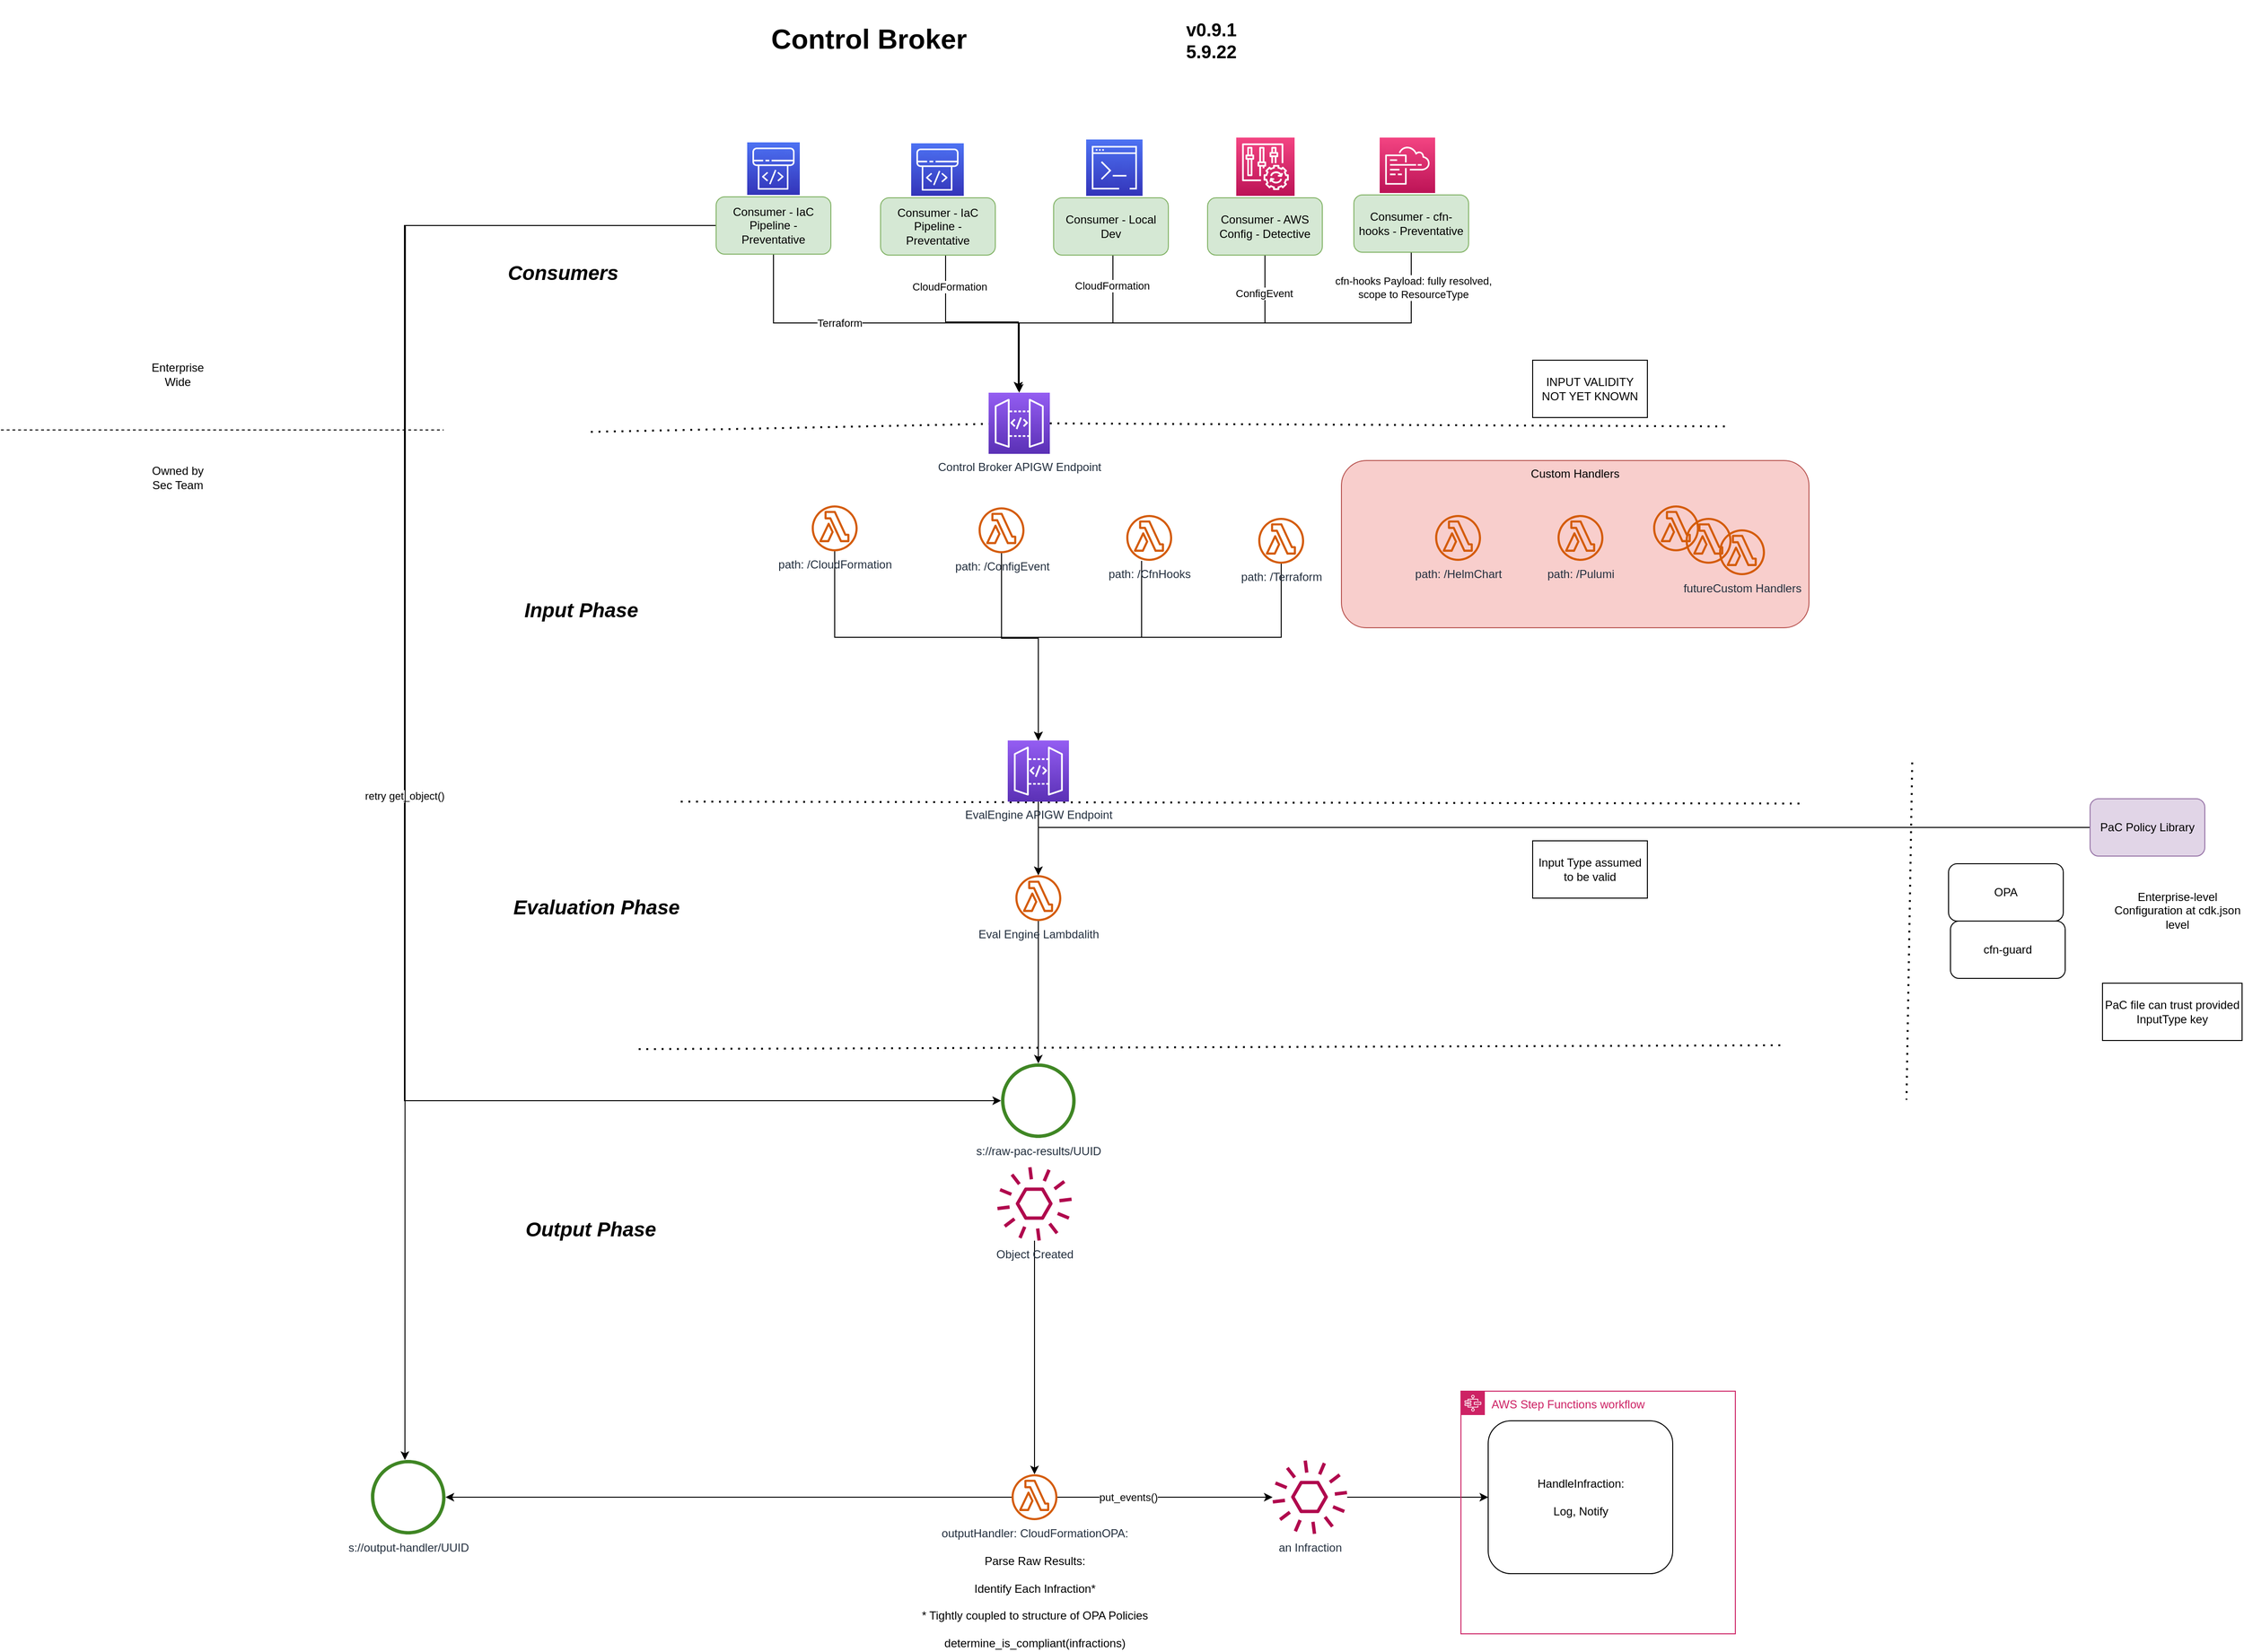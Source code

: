 <mxfile version="18.0.1" type="device"><diagram id="O6_g6rfeyY3l5yGmUPyJ" name="Page-1"><mxGraphModel dx="1346" dy="332" grid="0" gridSize="10" guides="1" tooltips="1" connect="1" arrows="1" fold="1" page="0" pageScale="1" pageWidth="850" pageHeight="1100" math="0" shadow="0"><root><mxCell id="0"/><mxCell id="1" parent="0"/><mxCell id="byVDY29nQZF4VSURBHe3-1" value="Custom Handlers" style="fillColor=#f8cecc;strokeColor=#b85450;dashed=0;verticalAlign=top;fontStyle=0;rounded=1;" parent="1" vertex="1"><mxGeometry x="3681" y="2134" width="489" height="175" as="geometry"/></mxCell><mxCell id="byVDY29nQZF4VSURBHe3-5" style="edgeStyle=orthogonalEdgeStyle;rounded=0;orthogonalLoop=1;jettySize=auto;html=1;" parent="1" source="byVDY29nQZF4VSURBHe3-7" edge="1"><mxGeometry relative="1" as="geometry"><mxPoint x="3343" y="2061" as="targetPoint"/><Array as="points"><mxPoint x="3267" y="1989"/><mxPoint x="3343" y="1989"/></Array></mxGeometry></mxCell><mxCell id="byVDY29nQZF4VSURBHe3-6" value="CloudFormation" style="edgeLabel;html=1;align=center;verticalAlign=middle;resizable=0;points=[];" parent="byVDY29nQZF4VSURBHe3-5" vertex="1" connectable="0"><mxGeometry x="-0.701" y="4" relative="1" as="geometry"><mxPoint as="offset"/></mxGeometry></mxCell><mxCell id="byVDY29nQZF4VSURBHe3-7" value="Consumer - IaC Pipeline - Preventative" style="rounded=1;whiteSpace=wrap;html=1;fillColor=#d5e8d4;strokeColor=#82b366;" parent="1" vertex="1"><mxGeometry x="3199" y="1859" width="120" height="60" as="geometry"/></mxCell><mxCell id="byVDY29nQZF4VSURBHe3-8" style="edgeStyle=orthogonalEdgeStyle;rounded=0;orthogonalLoop=1;jettySize=auto;html=1;" parent="1" source="byVDY29nQZF4VSURBHe3-10" edge="1"><mxGeometry relative="1" as="geometry"><mxPoint x="3343" y="2061" as="targetPoint"/><Array as="points"><mxPoint x="3442" y="1990"/><mxPoint x="3343" y="1990"/></Array></mxGeometry></mxCell><mxCell id="byVDY29nQZF4VSURBHe3-9" value="CloudFormation" style="edgeLabel;html=1;align=center;verticalAlign=middle;resizable=0;points=[];" parent="byVDY29nQZF4VSURBHe3-8" vertex="1" connectable="0"><mxGeometry x="-0.737" y="-1" relative="1" as="geometry"><mxPoint as="offset"/></mxGeometry></mxCell><mxCell id="byVDY29nQZF4VSURBHe3-10" value="Consumer - Local Dev" style="rounded=1;whiteSpace=wrap;html=1;fillColor=#d5e8d4;strokeColor=#82b366;" parent="1" vertex="1"><mxGeometry x="3380" y="1859" width="120" height="60" as="geometry"/></mxCell><mxCell id="byVDY29nQZF4VSURBHe3-11" value="" style="endArrow=none;dashed=1;html=1;dashPattern=1 3;strokeWidth=2;rounded=0;startArrow=none;" parent="1" source="byVDY29nQZF4VSURBHe3-29" edge="1"><mxGeometry width="50" height="50" relative="1" as="geometry"><mxPoint x="2896" y="2104" as="sourcePoint"/><mxPoint x="4083" y="2098.289" as="targetPoint"/></mxGeometry></mxCell><mxCell id="byVDY29nQZF4VSURBHe3-12" value="Input Type assumed to be valid" style="rounded=0;whiteSpace=wrap;html=1;" parent="1" vertex="1"><mxGeometry x="3881" y="2532" width="120" height="60" as="geometry"/></mxCell><mxCell id="byVDY29nQZF4VSURBHe3-13" value="INPUT VALIDITY NOT YET KNOWN" style="rounded=0;whiteSpace=wrap;html=1;" parent="1" vertex="1"><mxGeometry x="3881" y="2029" width="120" height="60" as="geometry"/></mxCell><mxCell id="byVDY29nQZF4VSURBHe3-16" value="" style="endArrow=none;dashed=1;html=1;dashPattern=1 3;strokeWidth=2;rounded=0;" parent="1" edge="1"><mxGeometry width="50" height="50" relative="1" as="geometry"><mxPoint x="2946" y="2750" as="sourcePoint"/><mxPoint x="4140" y="2746" as="targetPoint"/></mxGeometry></mxCell><mxCell id="byVDY29nQZF4VSURBHe3-17" value="" style="endArrow=none;dashed=1;html=1;dashPattern=1 3;strokeWidth=2;rounded=0;startArrow=none;" parent="1" edge="1"><mxGeometry width="50" height="50" relative="1" as="geometry"><mxPoint x="2990" y="2491" as="sourcePoint"/><mxPoint x="4166" y="2493" as="targetPoint"/></mxGeometry></mxCell><mxCell id="byVDY29nQZF4VSURBHe3-69" style="edgeStyle=orthogonalEdgeStyle;rounded=0;orthogonalLoop=1;jettySize=auto;html=1;fontSize=19;" parent="1" source="byVDY29nQZF4VSURBHe3-19" target="byVDY29nQZF4VSURBHe3-62" edge="1"><mxGeometry relative="1" as="geometry"/></mxCell><mxCell id="byVDY29nQZF4VSURBHe3-19" value="PaC Policy Library" style="rounded=1;whiteSpace=wrap;html=1;fillColor=#e1d5e7;strokeColor=#9673a6;" parent="1" vertex="1"><mxGeometry x="4464" y="2488" width="120" height="60" as="geometry"/></mxCell><mxCell id="byVDY29nQZF4VSURBHe3-20" value="PaC file can trust provided InputType key" style="rounded=0;whiteSpace=wrap;html=1;" parent="1" vertex="1"><mxGeometry x="4477" y="2681" width="146" height="60" as="geometry"/></mxCell><mxCell id="byVDY29nQZF4VSURBHe3-21" style="edgeStyle=orthogonalEdgeStyle;rounded=0;orthogonalLoop=1;jettySize=auto;html=1;" parent="1" source="byVDY29nQZF4VSURBHe3-23" edge="1"><mxGeometry relative="1" as="geometry"><mxPoint x="3343" y="2061" as="targetPoint"/><Array as="points"><mxPoint x="3601" y="1990"/><mxPoint x="3343" y="1990"/></Array></mxGeometry></mxCell><mxCell id="byVDY29nQZF4VSURBHe3-22" value="ConfigEvent" style="edgeLabel;html=1;align=center;verticalAlign=middle;resizable=0;points=[];" parent="byVDY29nQZF4VSURBHe3-21" vertex="1" connectable="0"><mxGeometry x="-0.799" y="-1" relative="1" as="geometry"><mxPoint as="offset"/></mxGeometry></mxCell><mxCell id="byVDY29nQZF4VSURBHe3-23" value="Consumer - AWS Config - Detective" style="rounded=1;whiteSpace=wrap;html=1;fillColor=#d5e8d4;strokeColor=#82b366;" parent="1" vertex="1"><mxGeometry x="3541" y="1859" width="120" height="60" as="geometry"/></mxCell><mxCell id="byVDY29nQZF4VSURBHe3-24" style="edgeStyle=orthogonalEdgeStyle;rounded=0;orthogonalLoop=1;jettySize=auto;html=1;" parent="1" source="byVDY29nQZF4VSURBHe3-28" edge="1"><mxGeometry relative="1" as="geometry"><mxPoint x="3343" y="2061" as="targetPoint"/><Array as="points"><mxPoint x="3087" y="1990"/><mxPoint x="3343" y="1990"/></Array></mxGeometry></mxCell><mxCell id="byVDY29nQZF4VSURBHe3-25" value="Terraform" style="edgeLabel;html=1;align=center;verticalAlign=middle;resizable=0;points=[];" parent="byVDY29nQZF4VSURBHe3-24" vertex="1" connectable="0"><mxGeometry x="-0.293" relative="1" as="geometry"><mxPoint as="offset"/></mxGeometry></mxCell><mxCell id="byVDY29nQZF4VSURBHe3-26" style="edgeStyle=orthogonalEdgeStyle;rounded=0;orthogonalLoop=1;jettySize=auto;html=1;" parent="1" source="byVDY29nQZF4VSURBHe3-28" target="Pe6eLcHGZdQqA4otXiGX-3" edge="1"><mxGeometry relative="1" as="geometry"><mxPoint x="2766" y="1993.001" as="targetPoint"/><Array as="points"><mxPoint x="2701" y="1888"/><mxPoint x="2701" y="2804"/></Array></mxGeometry></mxCell><mxCell id="byVDY29nQZF4VSURBHe3-27" value="retry get_object()" style="edgeLabel;html=1;align=center;verticalAlign=middle;resizable=0;points=[];" parent="byVDY29nQZF4VSURBHe3-26" vertex="1" connectable="0"><mxGeometry x="-0.011" relative="1" as="geometry"><mxPoint as="offset"/></mxGeometry></mxCell><mxCell id="Pe6eLcHGZdQqA4otXiGX-18" style="edgeStyle=orthogonalEdgeStyle;rounded=0;orthogonalLoop=1;jettySize=auto;html=1;fontSize=21;" parent="1" source="byVDY29nQZF4VSURBHe3-28" edge="1"><mxGeometry relative="1" as="geometry"><mxPoint x="2701.5" y="3180" as="targetPoint"/></mxGeometry></mxCell><mxCell id="byVDY29nQZF4VSURBHe3-28" value="Consumer - IaC Pipeline - Preventative" style="rounded=1;whiteSpace=wrap;html=1;fillColor=#d5e8d4;strokeColor=#82b366;" parent="1" vertex="1"><mxGeometry x="3027" y="1858" width="120" height="60" as="geometry"/></mxCell><mxCell id="byVDY29nQZF4VSURBHe3-29" value="Control Broker APIGW Endpoint" style="sketch=0;points=[[0,0,0],[0.25,0,0],[0.5,0,0],[0.75,0,0],[1,0,0],[0,1,0],[0.25,1,0],[0.5,1,0],[0.75,1,0],[1,1,0],[0,0.25,0],[0,0.5,0],[0,0.75,0],[1,0.25,0],[1,0.5,0],[1,0.75,0]];outlineConnect=0;fontColor=#232F3E;gradientColor=#945DF2;gradientDirection=north;fillColor=#5A30B5;strokeColor=#ffffff;dashed=0;verticalLabelPosition=bottom;verticalAlign=top;align=center;html=1;fontSize=12;fontStyle=0;aspect=fixed;shape=mxgraph.aws4.resourceIcon;resIcon=mxgraph.aws4.api_gateway;" parent="1" vertex="1"><mxGeometry x="3312" y="2063" width="64" height="64" as="geometry"/></mxCell><mxCell id="byVDY29nQZF4VSURBHe3-30" value="" style="endArrow=none;dashed=1;html=1;dashPattern=1 3;strokeWidth=2;rounded=0;" parent="1" target="byVDY29nQZF4VSURBHe3-29" edge="1"><mxGeometry width="50" height="50" relative="1" as="geometry"><mxPoint x="2896" y="2104" as="sourcePoint"/><mxPoint x="4083" y="2098.289" as="targetPoint"/></mxGeometry></mxCell><mxCell id="byVDY29nQZF4VSURBHe3-64" style="edgeStyle=orthogonalEdgeStyle;rounded=0;orthogonalLoop=1;jettySize=auto;html=1;fontSize=19;" parent="1" source="byVDY29nQZF4VSURBHe3-32" target="byVDY29nQZF4VSURBHe3-59" edge="1"><mxGeometry relative="1" as="geometry"><Array as="points"><mxPoint x="3151" y="2319"/><mxPoint x="3364" y="2319"/></Array></mxGeometry></mxCell><mxCell id="byVDY29nQZF4VSURBHe3-32" value="path: /CloudFormation" style="sketch=0;outlineConnect=0;fontColor=#232F3E;gradientColor=none;fillColor=#D45B07;strokeColor=none;dashed=0;verticalLabelPosition=bottom;verticalAlign=top;align=center;html=1;fontSize=12;fontStyle=0;aspect=fixed;pointerEvents=1;shape=mxgraph.aws4.lambda_function;" parent="1" vertex="1"><mxGeometry x="3127" y="2181" width="48" height="48" as="geometry"/></mxCell><mxCell id="byVDY29nQZF4VSURBHe3-65" style="edgeStyle=orthogonalEdgeStyle;rounded=0;orthogonalLoop=1;jettySize=auto;html=1;fontSize=19;" parent="1" source="byVDY29nQZF4VSURBHe3-34" target="byVDY29nQZF4VSURBHe3-59" edge="1"><mxGeometry relative="1" as="geometry"><Array as="points"><mxPoint x="3325" y="2320"/><mxPoint x="3364" y="2320"/></Array></mxGeometry></mxCell><mxCell id="byVDY29nQZF4VSURBHe3-34" value="path: /ConfigEvent" style="sketch=0;outlineConnect=0;fontColor=#232F3E;gradientColor=none;fillColor=#D45B07;strokeColor=none;dashed=0;verticalLabelPosition=bottom;verticalAlign=top;align=center;html=1;fontSize=12;fontStyle=0;aspect=fixed;pointerEvents=1;shape=mxgraph.aws4.lambda_function;" parent="1" vertex="1"><mxGeometry x="3301.5" y="2183" width="48" height="48" as="geometry"/></mxCell><mxCell id="byVDY29nQZF4VSURBHe3-66" style="edgeStyle=orthogonalEdgeStyle;rounded=0;orthogonalLoop=1;jettySize=auto;html=1;fontSize=19;" parent="1" source="byVDY29nQZF4VSURBHe3-37" target="byVDY29nQZF4VSURBHe3-59" edge="1"><mxGeometry relative="1" as="geometry"><Array as="points"><mxPoint x="3618" y="2319"/><mxPoint x="3364" y="2319"/></Array></mxGeometry></mxCell><mxCell id="byVDY29nQZF4VSURBHe3-37" value="path: /Terraform" style="sketch=0;outlineConnect=0;fontColor=#232F3E;gradientColor=none;fillColor=#D45B07;strokeColor=none;dashed=0;verticalLabelPosition=bottom;verticalAlign=top;align=center;html=1;fontSize=12;fontStyle=0;aspect=fixed;pointerEvents=1;shape=mxgraph.aws4.lambda_function;" parent="1" vertex="1"><mxGeometry x="3594" y="2194" width="48" height="48" as="geometry"/></mxCell><mxCell id="byVDY29nQZF4VSURBHe3-38" value="path: /HelmChart" style="sketch=0;outlineConnect=0;fontColor=#232F3E;gradientColor=none;fillColor=#D45B07;strokeColor=none;dashed=0;verticalLabelPosition=bottom;verticalAlign=top;align=center;html=1;fontSize=12;fontStyle=0;aspect=fixed;pointerEvents=1;shape=mxgraph.aws4.lambda_function;" parent="1" vertex="1"><mxGeometry x="3779" y="2191" width="48" height="48" as="geometry"/></mxCell><mxCell id="byVDY29nQZF4VSURBHe3-39" value="path: /Pulumi" style="sketch=0;outlineConnect=0;fontColor=#232F3E;gradientColor=none;fillColor=#D45B07;strokeColor=none;dashed=0;verticalLabelPosition=bottom;verticalAlign=top;align=center;html=1;fontSize=12;fontStyle=0;aspect=fixed;pointerEvents=1;shape=mxgraph.aws4.lambda_function;" parent="1" vertex="1"><mxGeometry x="3907" y="2191" width="48" height="48" as="geometry"/></mxCell><mxCell id="byVDY29nQZF4VSURBHe3-42" value="" style="sketch=0;outlineConnect=0;fontColor=#232F3E;gradientColor=none;fillColor=#D45B07;strokeColor=none;dashed=0;verticalLabelPosition=bottom;verticalAlign=top;align=center;html=1;fontSize=12;fontStyle=0;aspect=fixed;pointerEvents=1;shape=mxgraph.aws4.lambda_function;" parent="1" vertex="1"><mxGeometry x="4007" y="2181" width="48" height="48" as="geometry"/></mxCell><mxCell id="byVDY29nQZF4VSURBHe3-43" value="" style="sketch=0;outlineConnect=0;fontColor=#232F3E;gradientColor=none;fillColor=#D45B07;strokeColor=none;dashed=0;verticalLabelPosition=bottom;verticalAlign=top;align=center;html=1;fontSize=12;fontStyle=0;aspect=fixed;pointerEvents=1;shape=mxgraph.aws4.lambda_function;" parent="1" vertex="1"><mxGeometry x="4041" y="2194" width="48" height="48" as="geometry"/></mxCell><mxCell id="byVDY29nQZF4VSURBHe3-44" value="futureCustom Handlers" style="sketch=0;outlineConnect=0;fontColor=#232F3E;gradientColor=none;fillColor=#D45B07;strokeColor=none;dashed=0;verticalLabelPosition=bottom;verticalAlign=top;align=center;html=1;fontSize=12;fontStyle=0;aspect=fixed;pointerEvents=1;shape=mxgraph.aws4.lambda_function;" parent="1" vertex="1"><mxGeometry x="4076" y="2206" width="48" height="48" as="geometry"/></mxCell><mxCell id="byVDY29nQZF4VSURBHe3-46" value="" style="endArrow=none;dashed=1;html=1;rounded=0;" parent="1" edge="1"><mxGeometry width="50" height="50" relative="1" as="geometry"><mxPoint x="2279" y="2102" as="sourcePoint"/><mxPoint x="2742" y="2102" as="targetPoint"/></mxGeometry></mxCell><mxCell id="byVDY29nQZF4VSURBHe3-47" value="Enterprise Wide" style="text;html=1;strokeColor=none;fillColor=none;align=center;verticalAlign=middle;whiteSpace=wrap;rounded=0;" parent="1" vertex="1"><mxGeometry x="2434" y="2029" width="60" height="30" as="geometry"/></mxCell><mxCell id="byVDY29nQZF4VSURBHe3-48" value="Owned by Sec Team" style="text;html=1;strokeColor=none;fillColor=none;align=center;verticalAlign=middle;whiteSpace=wrap;rounded=0;" parent="1" vertex="1"><mxGeometry x="2434" y="2137" width="60" height="30" as="geometry"/></mxCell><mxCell id="byVDY29nQZF4VSURBHe3-49" value="OPA" style="rounded=1;whiteSpace=wrap;html=1;" parent="1" vertex="1"><mxGeometry x="4316" y="2556" width="120" height="60" as="geometry"/></mxCell><mxCell id="byVDY29nQZF4VSURBHe3-50" value="cfn-guard" style="rounded=1;whiteSpace=wrap;html=1;" parent="1" vertex="1"><mxGeometry x="4318" y="2616" width="120" height="60" as="geometry"/></mxCell><mxCell id="byVDY29nQZF4VSURBHe3-51" value="Enterprise-level Configuration at cdk.json level" style="text;html=1;strokeColor=none;fillColor=none;align=center;verticalAlign=middle;whiteSpace=wrap;rounded=0;" parent="1" vertex="1"><mxGeometry x="4487" y="2568" width="137" height="73" as="geometry"/></mxCell><mxCell id="byVDY29nQZF4VSURBHe3-58" value="v0.9.1&lt;br style=&quot;font-size: 19px&quot;&gt;5.9.22" style="text;html=1;strokeColor=none;fillColor=none;align=center;verticalAlign=middle;whiteSpace=wrap;rounded=0;fontSize=19;fontStyle=1" parent="1" vertex="1"><mxGeometry x="3435" y="1654" width="220" height="82" as="geometry"/></mxCell><mxCell id="byVDY29nQZF4VSURBHe3-63" style="edgeStyle=orthogonalEdgeStyle;rounded=0;orthogonalLoop=1;jettySize=auto;html=1;fontSize=19;" parent="1" source="byVDY29nQZF4VSURBHe3-59" target="byVDY29nQZF4VSURBHe3-62" edge="1"><mxGeometry relative="1" as="geometry"/></mxCell><mxCell id="byVDY29nQZF4VSURBHe3-59" value="EvalEngine APIGW Endpoint" style="sketch=0;points=[[0,0,0],[0.25,0,0],[0.5,0,0],[0.75,0,0],[1,0,0],[0,1,0],[0.25,1,0],[0.5,1,0],[0.75,1,0],[1,1,0],[0,0.25,0],[0,0.5,0],[0,0.75,0],[1,0.25,0],[1,0.5,0],[1,0.75,0]];outlineConnect=0;fontColor=#232F3E;gradientColor=#945DF2;gradientDirection=north;fillColor=#5A30B5;strokeColor=#ffffff;dashed=0;verticalLabelPosition=bottom;verticalAlign=top;align=center;html=1;fontSize=12;fontStyle=0;aspect=fixed;shape=mxgraph.aws4.resourceIcon;resIcon=mxgraph.aws4.api_gateway;" parent="1" vertex="1"><mxGeometry x="3332" y="2427" width="64" height="64" as="geometry"/></mxCell><mxCell id="Pe6eLcHGZdQqA4otXiGX-4" style="edgeStyle=orthogonalEdgeStyle;rounded=0;orthogonalLoop=1;jettySize=auto;html=1;" parent="1" source="byVDY29nQZF4VSURBHe3-62" target="Pe6eLcHGZdQqA4otXiGX-3" edge="1"><mxGeometry relative="1" as="geometry"/></mxCell><mxCell id="byVDY29nQZF4VSURBHe3-62" value="Eval Engine Lambdalith" style="sketch=0;outlineConnect=0;fontColor=#232F3E;gradientColor=none;fillColor=#D45B07;strokeColor=none;dashed=0;verticalLabelPosition=bottom;verticalAlign=top;align=center;html=1;fontSize=12;fontStyle=0;aspect=fixed;pointerEvents=1;shape=mxgraph.aws4.lambda_function;" parent="1" vertex="1"><mxGeometry x="3340" y="2568" width="48" height="48" as="geometry"/></mxCell><mxCell id="ki6wqRR0jORyxwZCw4FG-2" style="edgeStyle=orthogonalEdgeStyle;rounded=0;orthogonalLoop=1;jettySize=auto;html=1;" parent="1" source="ki6wqRR0jORyxwZCw4FG-1" target="byVDY29nQZF4VSURBHe3-59" edge="1"><mxGeometry relative="1" as="geometry"><Array as="points"><mxPoint x="3472" y="2319"/><mxPoint x="3364" y="2319"/></Array></mxGeometry></mxCell><mxCell id="ki6wqRR0jORyxwZCw4FG-1" value="path: /CfnHooks" style="sketch=0;outlineConnect=0;fontColor=#232F3E;gradientColor=none;fillColor=#D45B07;strokeColor=none;dashed=0;verticalLabelPosition=bottom;verticalAlign=top;align=center;html=1;fontSize=12;fontStyle=0;aspect=fixed;pointerEvents=1;shape=mxgraph.aws4.lambda_function;" parent="1" vertex="1"><mxGeometry x="3456" y="2191" width="48" height="48" as="geometry"/></mxCell><mxCell id="ki6wqRR0jORyxwZCw4FG-4" style="edgeStyle=orthogonalEdgeStyle;rounded=0;orthogonalLoop=1;jettySize=auto;html=1;entryX=0.5;entryY=0;entryDx=0;entryDy=0;entryPerimeter=0;" parent="1" source="ki6wqRR0jORyxwZCw4FG-3" target="byVDY29nQZF4VSURBHe3-29" edge="1"><mxGeometry relative="1" as="geometry"><Array as="points"><mxPoint x="3754" y="1990"/><mxPoint x="3344" y="1990"/></Array></mxGeometry></mxCell><mxCell id="ki6wqRR0jORyxwZCw4FG-5" value="cfn-hooks Payload: fully resolved,&lt;br&gt;scope to ResourceType" style="edgeLabel;html=1;align=center;verticalAlign=middle;resizable=0;points=[];" parent="ki6wqRR0jORyxwZCw4FG-4" vertex="1" connectable="0"><mxGeometry x="-0.806" y="2" relative="1" as="geometry"><mxPoint y="-17" as="offset"/></mxGeometry></mxCell><mxCell id="ki6wqRR0jORyxwZCw4FG-3" value="Consumer - cfn-hooks - Preventative" style="rounded=1;whiteSpace=wrap;html=1;fillColor=#d5e8d4;strokeColor=#82b366;" parent="1" vertex="1"><mxGeometry x="3694" y="1856" width="120" height="60" as="geometry"/></mxCell><mxCell id="Pe6eLcHGZdQqA4otXiGX-1" value="" style="endArrow=none;dashed=1;html=1;dashPattern=1 3;strokeWidth=2;rounded=0;" parent="1" edge="1"><mxGeometry width="50" height="50" relative="1" as="geometry"><mxPoint x="4278" y="2450" as="sourcePoint"/><mxPoint x="4272" y="2803" as="targetPoint"/></mxGeometry></mxCell><mxCell id="Pe6eLcHGZdQqA4otXiGX-3" value="s://raw-pac-results/UUID" style="sketch=0;outlineConnect=0;fontColor=#232F3E;gradientColor=none;fillColor=#3F8624;strokeColor=none;dashed=0;verticalLabelPosition=bottom;verticalAlign=top;align=center;html=1;fontSize=12;fontStyle=0;aspect=fixed;pointerEvents=1;shape=mxgraph.aws4.object;" parent="1" vertex="1"><mxGeometry x="3325" y="2765" width="78" height="78" as="geometry"/></mxCell><mxCell id="Pe6eLcHGZdQqA4otXiGX-7" value="HandleInfraction:&lt;br&gt;&lt;br&gt;Log, Notify" style="rounded=1;whiteSpace=wrap;html=1;" parent="1" vertex="1"><mxGeometry x="3834.5" y="3139" width="193" height="160" as="geometry"/></mxCell><mxCell id="Pe6eLcHGZdQqA4otXiGX-17" style="edgeStyle=orthogonalEdgeStyle;rounded=0;orthogonalLoop=1;jettySize=auto;html=1;fontSize=21;" parent="1" source="Pe6eLcHGZdQqA4otXiGX-9" target="Pe6eLcHGZdQqA4otXiGX-7" edge="1"><mxGeometry relative="1" as="geometry"/></mxCell><mxCell id="Pe6eLcHGZdQqA4otXiGX-9" value="an Infraction" style="sketch=0;outlineConnect=0;fontColor=#232F3E;gradientColor=none;fillColor=#B0084D;strokeColor=none;dashed=0;verticalLabelPosition=bottom;verticalAlign=top;align=center;html=1;fontSize=12;fontStyle=0;aspect=fixed;pointerEvents=1;shape=mxgraph.aws4.event;" parent="1" vertex="1"><mxGeometry x="3609" y="3180" width="78" height="78" as="geometry"/></mxCell><mxCell id="Pe6eLcHGZdQqA4otXiGX-22" style="edgeStyle=orthogonalEdgeStyle;rounded=0;orthogonalLoop=1;jettySize=auto;html=1;fontSize=21;" parent="1" source="Pe6eLcHGZdQqA4otXiGX-10" target="Pe6eLcHGZdQqA4otXiGX-9" edge="1"><mxGeometry relative="1" as="geometry"/></mxCell><mxCell id="bNEK6T78voPbk1FEEOTQ-2" value="put_events()" style="edgeLabel;html=1;align=center;verticalAlign=middle;resizable=0;points=[];" vertex="1" connectable="0" parent="Pe6eLcHGZdQqA4otXiGX-22"><mxGeometry x="-0.342" relative="1" as="geometry"><mxPoint as="offset"/></mxGeometry></mxCell><mxCell id="bNEK6T78voPbk1FEEOTQ-5" style="edgeStyle=orthogonalEdgeStyle;rounded=0;orthogonalLoop=1;jettySize=auto;html=1;" edge="1" parent="1" source="Pe6eLcHGZdQqA4otXiGX-10" target="bNEK6T78voPbk1FEEOTQ-4"><mxGeometry relative="1" as="geometry"/></mxCell><mxCell id="Pe6eLcHGZdQqA4otXiGX-10" value="outputHandler: CloudFormationOPA:&lt;br&gt;&lt;br&gt;&lt;span style=&quot;color: rgb(0, 0, 0);&quot;&gt;Parse Raw Results:&lt;/span&gt;&lt;br style=&quot;color: rgb(0, 0, 0);&quot;&gt;&lt;br style=&quot;color: rgb(0, 0, 0);&quot;&gt;&lt;span style=&quot;color: rgb(0, 0, 0);&quot;&gt;Identify Each Infraction*&lt;/span&gt;&lt;br style=&quot;color: rgb(0, 0, 0);&quot;&gt;&lt;br style=&quot;color: rgb(0, 0, 0);&quot;&gt;&lt;span style=&quot;color: rgb(0, 0, 0);&quot;&gt;* Tightly coupled to structure of OPA Policies&lt;br&gt;&lt;br&gt;&lt;/span&gt;&lt;span style=&quot;color: rgb(0, 0, 0);&quot;&gt;determine_is_compliant(infractions)&lt;/span&gt;&lt;span style=&quot;color: rgb(0, 0, 0);&quot;&gt;&lt;br&gt;&lt;/span&gt;" style="sketch=0;outlineConnect=0;fontColor=#232F3E;gradientColor=none;fillColor=#D45B07;strokeColor=none;dashed=0;verticalLabelPosition=bottom;verticalAlign=top;align=center;html=1;fontSize=12;fontStyle=0;aspect=fixed;pointerEvents=1;shape=mxgraph.aws4.lambda_function;" parent="1" vertex="1"><mxGeometry x="3336" y="3195" width="48" height="48" as="geometry"/></mxCell><mxCell id="Pe6eLcHGZdQqA4otXiGX-11" value="Input Phase" style="text;html=1;strokeColor=none;fillColor=none;align=center;verticalAlign=middle;whiteSpace=wrap;rounded=0;fontSize=21;fontStyle=3" parent="1" vertex="1"><mxGeometry x="2805" y="2277" width="162" height="26" as="geometry"/></mxCell><mxCell id="Pe6eLcHGZdQqA4otXiGX-12" value="Evaluation Phase" style="text;html=1;strokeColor=none;fillColor=none;align=center;verticalAlign=middle;whiteSpace=wrap;rounded=0;fontSize=21;fontStyle=3" parent="1" vertex="1"><mxGeometry x="2801" y="2588" width="202" height="26" as="geometry"/></mxCell><mxCell id="Pe6eLcHGZdQqA4otXiGX-13" value="Output Phase" style="text;html=1;strokeColor=none;fillColor=none;align=center;verticalAlign=middle;whiteSpace=wrap;rounded=0;fontSize=21;fontStyle=3" parent="1" vertex="1"><mxGeometry x="2795" y="2925" width="202" height="26" as="geometry"/></mxCell><mxCell id="Pe6eLcHGZdQqA4otXiGX-23" value="" style="sketch=0;points=[[0,0,0],[0.25,0,0],[0.5,0,0],[0.75,0,0],[1,0,0],[0,1,0],[0.25,1,0],[0.5,1,0],[0.75,1,0],[1,1,0],[0,0.25,0],[0,0.5,0],[0,0.75,0],[1,0.25,0],[1,0.5,0],[1,0.75,0]];outlineConnect=0;fontColor=#232F3E;gradientColor=#4D72F3;gradientDirection=north;fillColor=#3334B9;strokeColor=#ffffff;dashed=0;verticalLabelPosition=bottom;verticalAlign=top;align=center;html=1;fontSize=12;fontStyle=0;aspect=fixed;shape=mxgraph.aws4.resourceIcon;resIcon=mxgraph.aws4.codepipeline;" parent="1" vertex="1"><mxGeometry x="3231" y="1802" width="55" height="55" as="geometry"/></mxCell><mxCell id="Pe6eLcHGZdQqA4otXiGX-24" value="" style="sketch=0;points=[[0,0,0],[0.25,0,0],[0.5,0,0],[0.75,0,0],[1,0,0],[0,1,0],[0.25,1,0],[0.5,1,0],[0.75,1,0],[1,1,0],[0,0.25,0],[0,0.5,0],[0,0.75,0],[1,0.25,0],[1,0.5,0],[1,0.75,0]];outlineConnect=0;fontColor=#232F3E;gradientColor=#4D72F3;gradientDirection=north;fillColor=#3334B9;strokeColor=#ffffff;dashed=0;verticalLabelPosition=bottom;verticalAlign=top;align=center;html=1;fontSize=12;fontStyle=0;aspect=fixed;shape=mxgraph.aws4.resourceIcon;resIcon=mxgraph.aws4.codepipeline;" parent="1" vertex="1"><mxGeometry x="3059.5" y="1801" width="55" height="55" as="geometry"/></mxCell><mxCell id="Pe6eLcHGZdQqA4otXiGX-25" value="" style="sketch=0;points=[[0,0,0],[0.25,0,0],[0.5,0,0],[0.75,0,0],[1,0,0],[0,1,0],[0.25,1,0],[0.5,1,0],[0.75,1,0],[1,1,0],[0,0.25,0],[0,0.5,0],[0,0.75,0],[1,0.25,0],[1,0.5,0],[1,0.75,0]];outlineConnect=0;fontColor=#232F3E;gradientColor=#4D72F3;gradientDirection=north;fillColor=#3334B9;strokeColor=#ffffff;dashed=0;verticalLabelPosition=bottom;verticalAlign=top;align=center;html=1;fontSize=12;fontStyle=0;aspect=fixed;shape=mxgraph.aws4.resourceIcon;resIcon=mxgraph.aws4.command_line_interface;" parent="1" vertex="1"><mxGeometry x="3414" y="1798" width="59" height="59" as="geometry"/></mxCell><mxCell id="Pe6eLcHGZdQqA4otXiGX-27" value="" style="sketch=0;points=[[0,0,0],[0.25,0,0],[0.5,0,0],[0.75,0,0],[1,0,0],[0,1,0],[0.25,1,0],[0.5,1,0],[0.75,1,0],[1,1,0],[0,0.25,0],[0,0.5,0],[0,0.75,0],[1,0.25,0],[1,0.5,0],[1,0.75,0]];points=[[0,0,0],[0.25,0,0],[0.5,0,0],[0.75,0,0],[1,0,0],[0,1,0],[0.25,1,0],[0.5,1,0],[0.75,1,0],[1,1,0],[0,0.25,0],[0,0.5,0],[0,0.75,0],[1,0.25,0],[1,0.5,0],[1,0.75,0]];outlineConnect=0;fontColor=#232F3E;gradientColor=#F34482;gradientDirection=north;fillColor=#BC1356;strokeColor=#ffffff;dashed=0;verticalLabelPosition=bottom;verticalAlign=top;align=center;html=1;fontSize=12;fontStyle=0;aspect=fixed;shape=mxgraph.aws4.resourceIcon;resIcon=mxgraph.aws4.config;" parent="1" vertex="1"><mxGeometry x="3571" y="1796" width="61" height="61" as="geometry"/></mxCell><mxCell id="Pe6eLcHGZdQqA4otXiGX-28" value="" style="sketch=0;points=[[0,0,0],[0.25,0,0],[0.5,0,0],[0.75,0,0],[1,0,0],[0,1,0],[0.25,1,0],[0.5,1,0],[0.75,1,0],[1,1,0],[0,0.25,0],[0,0.5,0],[0,0.75,0],[1,0.25,0],[1,0.5,0],[1,0.75,0]];points=[[0,0,0],[0.25,0,0],[0.5,0,0],[0.75,0,0],[1,0,0],[0,1,0],[0.25,1,0],[0.5,1,0],[0.75,1,0],[1,1,0],[0,0.25,0],[0,0.5,0],[0,0.75,0],[1,0.25,0],[1,0.5,0],[1,0.75,0]];outlineConnect=0;fontColor=#232F3E;gradientColor=#F34482;gradientDirection=north;fillColor=#BC1356;strokeColor=#ffffff;dashed=0;verticalLabelPosition=bottom;verticalAlign=top;align=center;html=1;fontSize=12;fontStyle=0;aspect=fixed;shape=mxgraph.aws4.resourceIcon;resIcon=mxgraph.aws4.cloudformation;" parent="1" vertex="1"><mxGeometry x="3721" y="1796" width="58" height="58" as="geometry"/></mxCell><mxCell id="Pe6eLcHGZdQqA4otXiGX-29" value="&lt;font style=&quot;font-size: 29px;&quot;&gt;Control Broker&lt;/font&gt;" style="text;html=1;strokeColor=none;fillColor=none;align=center;verticalAlign=middle;whiteSpace=wrap;rounded=0;fontSize=19;fontStyle=1" parent="1" vertex="1"><mxGeometry x="3077" y="1652" width="220" height="82" as="geometry"/></mxCell><mxCell id="LnTNzpP2XTJ122wjodGH-1" value="Consumers" style="text;html=1;strokeColor=none;fillColor=none;align=center;verticalAlign=middle;whiteSpace=wrap;rounded=0;fontSize=21;fontStyle=3" parent="1" vertex="1"><mxGeometry x="2786" y="1924" width="162" height="26" as="geometry"/></mxCell><mxCell id="LnTNzpP2XTJ122wjodGH-2" value="AWS Step Functions workflow" style="points=[[0,0],[0.25,0],[0.5,0],[0.75,0],[1,0],[1,0.25],[1,0.5],[1,0.75],[1,1],[0.75,1],[0.5,1],[0.25,1],[0,1],[0,0.75],[0,0.5],[0,0.25]];outlineConnect=0;gradientColor=none;html=1;whiteSpace=wrap;fontSize=12;fontStyle=0;container=1;pointerEvents=0;collapsible=0;recursiveResize=0;shape=mxgraph.aws4.group;grIcon=mxgraph.aws4.group_aws_step_functions_workflow;strokeColor=#CD2264;fillColor=none;verticalAlign=top;align=left;spacingLeft=30;fontColor=#CD2264;dashed=0;" parent="1" vertex="1"><mxGeometry x="3806" y="3108" width="287" height="254" as="geometry"/></mxCell><mxCell id="bNEK6T78voPbk1FEEOTQ-3" style="edgeStyle=orthogonalEdgeStyle;rounded=0;orthogonalLoop=1;jettySize=auto;html=1;" edge="1" parent="1" source="bNEK6T78voPbk1FEEOTQ-1" target="Pe6eLcHGZdQqA4otXiGX-10"><mxGeometry relative="1" as="geometry"/></mxCell><mxCell id="bNEK6T78voPbk1FEEOTQ-1" value="Object Created" style="sketch=0;outlineConnect=0;fontColor=#232F3E;gradientColor=none;fillColor=#B0084D;strokeColor=none;dashed=0;verticalLabelPosition=bottom;verticalAlign=top;align=center;html=1;fontSize=12;fontStyle=0;aspect=fixed;pointerEvents=1;shape=mxgraph.aws4.event;" vertex="1" parent="1"><mxGeometry x="3321" y="2873" width="78" height="78" as="geometry"/></mxCell><mxCell id="bNEK6T78voPbk1FEEOTQ-4" value="s://output-handler/UUID" style="sketch=0;outlineConnect=0;fontColor=#232F3E;gradientColor=none;fillColor=#3F8624;strokeColor=none;dashed=0;verticalLabelPosition=bottom;verticalAlign=top;align=center;html=1;fontSize=12;fontStyle=0;aspect=fixed;pointerEvents=1;shape=mxgraph.aws4.object;" vertex="1" parent="1"><mxGeometry x="2666" y="3180" width="78" height="78" as="geometry"/></mxCell></root></mxGraphModel></diagram></mxfile>